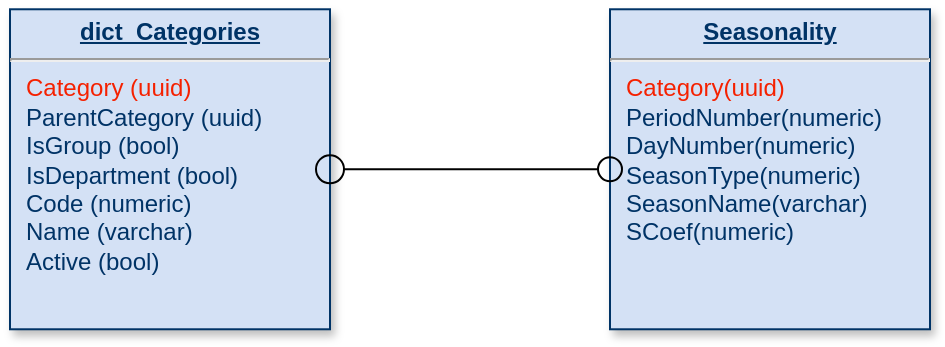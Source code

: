 <mxfile version="17.4.0" type="github">
  <diagram name="Page-1" id="efa7a0a1-bf9b-a30e-e6df-94a7791c09e9">
    <mxGraphModel dx="891" dy="558" grid="1" gridSize="10" guides="1" tooltips="1" connect="1" arrows="1" fold="1" page="1" pageScale="1" pageWidth="826" pageHeight="1169" background="none" math="0" shadow="0">
      <root>
        <mxCell id="0" />
        <mxCell id="1" parent="0" />
        <mxCell id="21" value="&lt;p style=&quot;margin: 0px ; margin-top: 4px ; text-align: center ; text-decoration: underline&quot;&gt;&lt;strong&gt;Seasonality&lt;/strong&gt;&lt;/p&gt;&lt;hr&gt;&lt;p style=&quot;margin: 0px ; margin-left: 8px&quot;&gt;&lt;font color=&quot;#f52100&quot;&gt;Category(uuid)&lt;/font&gt;&lt;/p&gt;&lt;p style=&quot;margin: 0px ; margin-left: 8px&quot;&gt;PeriodNumber(numeric)&lt;/p&gt;&lt;p style=&quot;margin: 0px ; margin-left: 8px&quot;&gt;DayNumber(numeric)&lt;/p&gt;&lt;p style=&quot;margin: 0px ; margin-left: 8px&quot;&gt;SeasonType(numeric)&lt;/p&gt;&lt;p style=&quot;margin: 0px ; margin-left: 8px&quot;&gt;SeasonName(varchar)&lt;/p&gt;&lt;p style=&quot;margin: 0px ; margin-left: 8px&quot;&gt;SCoef(numeric)&lt;/p&gt;" style="verticalAlign=top;align=left;overflow=fill;fontSize=12;fontFamily=Helvetica;html=1;strokeColor=#003366;shadow=1;fillColor=#D4E1F5;fontColor=#003366" parent="1" vertex="1">
          <mxGeometry x="340" y="21.64" width="160" height="160" as="geometry" />
        </mxCell>
        <mxCell id="25" value="&lt;p style=&quot;margin: 0px ; margin-top: 4px ; text-align: center ; text-decoration: underline&quot;&gt;&lt;b&gt;dict_Categories&lt;/b&gt;&lt;/p&gt;&lt;hr&gt;&lt;p style=&quot;margin: 0px ; margin-left: 8px&quot;&gt;&lt;span&gt;&lt;font color=&quot;#f52100&quot;&gt;Category (uuid)&lt;/font&gt;&lt;/span&gt;&lt;br&gt;&lt;/p&gt;&lt;p style=&quot;margin: 0px ; margin-left: 8px&quot;&gt;ParentCategory (uuid)&lt;/p&gt;&lt;p style=&quot;margin: 0px ; margin-left: 8px&quot;&gt;&lt;span&gt;IsGroup (bool)&lt;/span&gt;&lt;br&gt;&lt;/p&gt;&lt;p style=&quot;margin: 0px ; margin-left: 8px&quot;&gt;IsDepartment (bool)&lt;/p&gt;&lt;p style=&quot;margin: 0px ; margin-left: 8px&quot;&gt;Code (numeric)&lt;/p&gt;&lt;p style=&quot;margin: 0px ; margin-left: 8px&quot;&gt;Name (varchar)&lt;/p&gt;&lt;p style=&quot;margin: 0px ; margin-left: 8px&quot;&gt;Active (bool)&lt;/p&gt;&lt;p style=&quot;margin: 0px ; margin-left: 8px&quot;&gt;&lt;br&gt;&lt;/p&gt;" style="verticalAlign=top;align=left;overflow=fill;fontSize=12;fontFamily=Helvetica;html=1;strokeColor=#003366;shadow=1;fillColor=#D4E1F5;fontColor=#003366" parent="1" vertex="1">
          <mxGeometry x="40.0" y="21.64" width="160" height="160" as="geometry" />
        </mxCell>
        <mxCell id="90" value="" style="endArrow=oval;endSize=12;startArrow=oval;startSize=14;startFill=0;edgeStyle=orthogonalEdgeStyle;endFill=0;" parent="1" source="25" target="21" edge="1">
          <mxGeometry x="620" y="340" as="geometry">
            <mxPoint x="620" y="340" as="sourcePoint" />
            <mxPoint x="780" y="340" as="targetPoint" />
          </mxGeometry>
        </mxCell>
      </root>
    </mxGraphModel>
  </diagram>
</mxfile>
